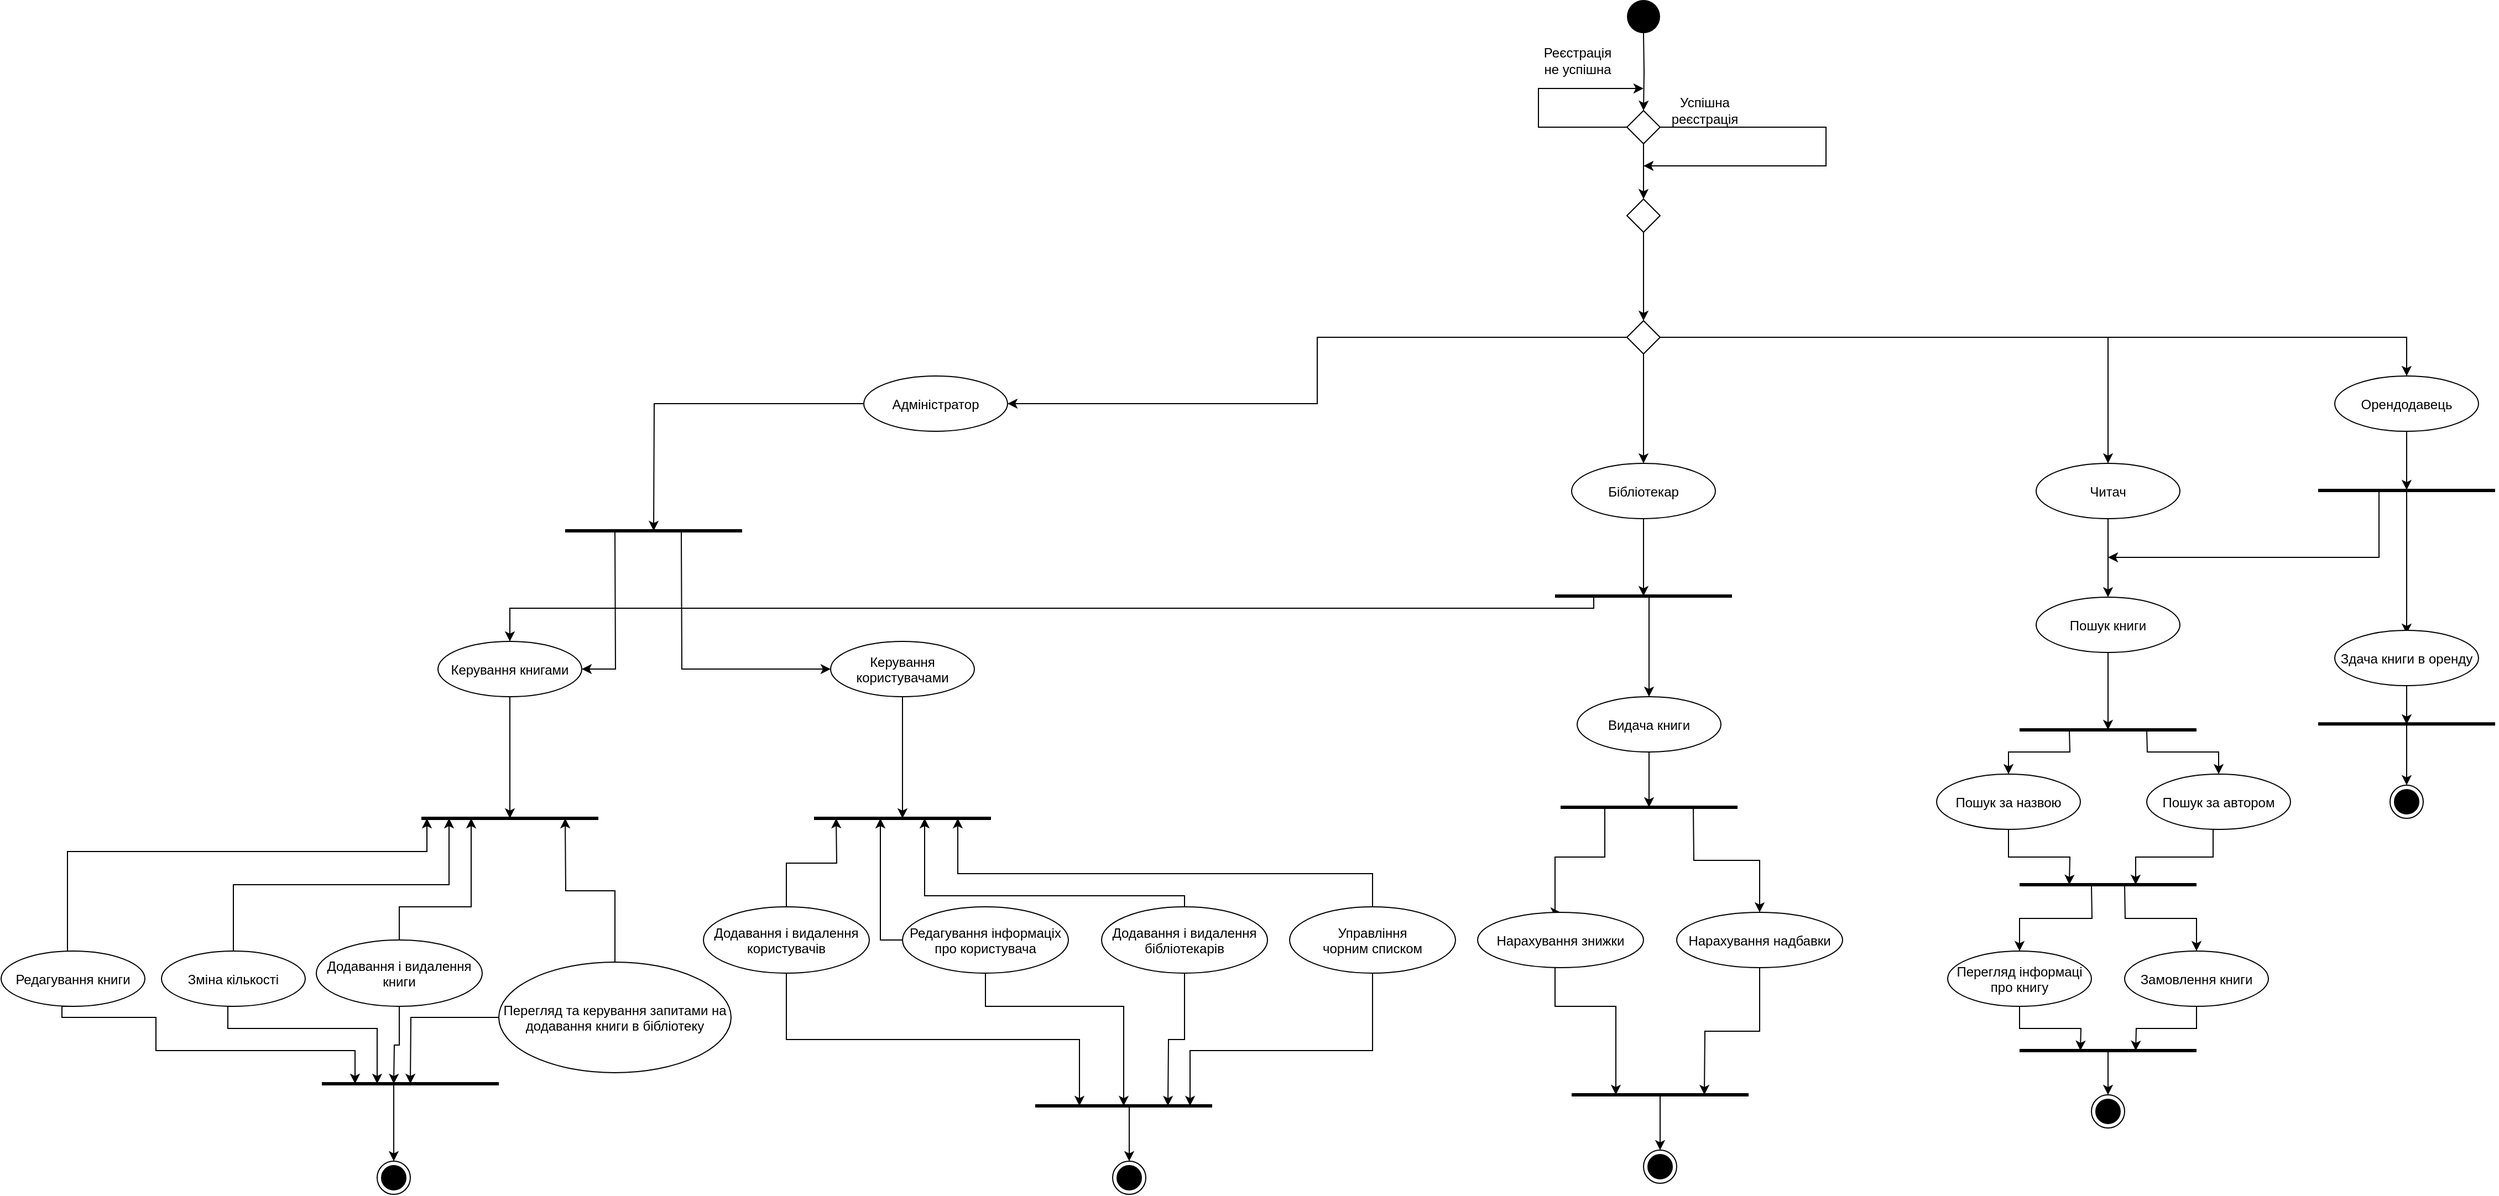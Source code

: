 <mxfile version="14.6.6" type="github">
  <diagram name="Page-1" id="0783ab3e-0a74-02c8-0abd-f7b4e66b4bec">
    <mxGraphModel dx="2352" dy="628" grid="1" gridSize="10" guides="1" tooltips="1" connect="1" arrows="1" fold="1" page="1" pageScale="1" pageWidth="850" pageHeight="1100" background="#ffffff" math="0" shadow="0">
      <root>
        <mxCell id="0" />
        <mxCell id="1" parent="0" />
        <mxCell id="RjI8-vBlAIj9xvnyYSEU-3" style="edgeStyle=orthogonalEdgeStyle;rounded=0;orthogonalLoop=1;jettySize=auto;html=1;entryX=0.5;entryY=0;entryDx=0;entryDy=0;" edge="1" parent="1" target="RjI8-vBlAIj9xvnyYSEU-2">
          <mxGeometry relative="1" as="geometry">
            <mxPoint x="425" y="40" as="sourcePoint" />
          </mxGeometry>
        </mxCell>
        <mxCell id="RjI8-vBlAIj9xvnyYSEU-6" style="edgeStyle=orthogonalEdgeStyle;rounded=0;orthogonalLoop=1;jettySize=auto;html=1;entryX=0.5;entryY=0;entryDx=0;entryDy=0;" edge="1" parent="1" source="RjI8-vBlAIj9xvnyYSEU-2" target="RjI8-vBlAIj9xvnyYSEU-5">
          <mxGeometry relative="1" as="geometry" />
        </mxCell>
        <mxCell id="RjI8-vBlAIj9xvnyYSEU-7" style="edgeStyle=orthogonalEdgeStyle;rounded=0;orthogonalLoop=1;jettySize=auto;html=1;" edge="1" parent="1" source="RjI8-vBlAIj9xvnyYSEU-2">
          <mxGeometry relative="1" as="geometry">
            <mxPoint x="425" y="160" as="targetPoint" />
            <Array as="points">
              <mxPoint x="590" y="125" />
              <mxPoint x="590" y="160" />
            </Array>
          </mxGeometry>
        </mxCell>
        <mxCell id="RjI8-vBlAIj9xvnyYSEU-10" style="edgeStyle=orthogonalEdgeStyle;rounded=0;orthogonalLoop=1;jettySize=auto;html=1;" edge="1" parent="1" source="RjI8-vBlAIj9xvnyYSEU-2">
          <mxGeometry relative="1" as="geometry">
            <mxPoint x="425" y="90" as="targetPoint" />
            <Array as="points">
              <mxPoint x="330" y="125" />
              <mxPoint x="330" y="90" />
            </Array>
          </mxGeometry>
        </mxCell>
        <mxCell id="RjI8-vBlAIj9xvnyYSEU-2" value="" style="rhombus;" vertex="1" parent="1">
          <mxGeometry x="410" y="110" width="30" height="30" as="geometry" />
        </mxCell>
        <mxCell id="RjI8-vBlAIj9xvnyYSEU-8" style="edgeStyle=orthogonalEdgeStyle;rounded=0;orthogonalLoop=1;jettySize=auto;html=1;" edge="1" parent="1" source="RjI8-vBlAIj9xvnyYSEU-5">
          <mxGeometry relative="1" as="geometry">
            <mxPoint x="425" y="300" as="targetPoint" />
          </mxGeometry>
        </mxCell>
        <mxCell id="RjI8-vBlAIj9xvnyYSEU-5" value="" style="rhombus;" vertex="1" parent="1">
          <mxGeometry x="410" y="190" width="30" height="30" as="geometry" />
        </mxCell>
        <mxCell id="RjI8-vBlAIj9xvnyYSEU-9" value="Успішна &lt;br&gt;реєстрація" style="text;html=1;align=center;verticalAlign=middle;resizable=0;points=[];autosize=1;strokeColor=none;" vertex="1" parent="1">
          <mxGeometry x="440" y="95" width="80" height="30" as="geometry" />
        </mxCell>
        <mxCell id="RjI8-vBlAIj9xvnyYSEU-11" value="Реєстрація &lt;br&gt;не успішна" style="text;html=1;align=center;verticalAlign=middle;resizable=0;points=[];autosize=1;strokeColor=none;" vertex="1" parent="1">
          <mxGeometry x="325" y="50" width="80" height="30" as="geometry" />
        </mxCell>
        <mxCell id="RjI8-vBlAIj9xvnyYSEU-13" style="edgeStyle=orthogonalEdgeStyle;rounded=0;orthogonalLoop=1;jettySize=auto;html=1;startArrow=classic;startFill=1;endArrow=none;endFill=0;entryX=0;entryY=0.5;entryDx=0;entryDy=0;" edge="1" parent="1" source="RjI8-vBlAIj9xvnyYSEU-12" target="RjI8-vBlAIj9xvnyYSEU-63">
          <mxGeometry relative="1" as="geometry">
            <mxPoint x="360.0" y="300" as="targetPoint" />
          </mxGeometry>
        </mxCell>
        <mxCell id="RjI8-vBlAIj9xvnyYSEU-14" style="edgeStyle=orthogonalEdgeStyle;rounded=0;orthogonalLoop=1;jettySize=auto;html=1;startArrow=none;startFill=0;endArrow=classic;endFill=1;" edge="1" parent="1" source="RjI8-vBlAIj9xvnyYSEU-12">
          <mxGeometry relative="1" as="geometry">
            <mxPoint x="-470" y="490" as="targetPoint" />
          </mxGeometry>
        </mxCell>
        <mxCell id="RjI8-vBlAIj9xvnyYSEU-12" value="Адміністратор" style="ellipse;" vertex="1" parent="1">
          <mxGeometry x="-280" y="350" width="130" height="50" as="geometry" />
        </mxCell>
        <mxCell id="RjI8-vBlAIj9xvnyYSEU-15" value="" style="endArrow=none;startArrow=none;endFill=0;startFill=0;endSize=8;html=1;verticalAlign=bottom;labelBackgroundColor=none;strokeWidth=3;" edge="1" parent="1">
          <mxGeometry width="160" relative="1" as="geometry">
            <mxPoint x="-550.0" y="490" as="sourcePoint" />
            <mxPoint x="-390" y="490" as="targetPoint" />
          </mxGeometry>
        </mxCell>
        <mxCell id="RjI8-vBlAIj9xvnyYSEU-18" style="edgeStyle=orthogonalEdgeStyle;rounded=0;orthogonalLoop=1;jettySize=auto;html=1;startArrow=classic;startFill=1;endArrow=none;endFill=0;" edge="1" parent="1" source="RjI8-vBlAIj9xvnyYSEU-16">
          <mxGeometry relative="1" as="geometry">
            <mxPoint x="-505" y="490" as="targetPoint" />
          </mxGeometry>
        </mxCell>
        <mxCell id="RjI8-vBlAIj9xvnyYSEU-22" style="edgeStyle=orthogonalEdgeStyle;rounded=0;orthogonalLoop=1;jettySize=auto;html=1;startArrow=none;startFill=0;endArrow=classic;endFill=1;" edge="1" parent="1" source="RjI8-vBlAIj9xvnyYSEU-16">
          <mxGeometry relative="1" as="geometry">
            <mxPoint x="-600" y="750" as="targetPoint" />
          </mxGeometry>
        </mxCell>
        <mxCell id="RjI8-vBlAIj9xvnyYSEU-59" style="edgeStyle=orthogonalEdgeStyle;rounded=0;orthogonalLoop=1;jettySize=auto;html=1;startArrow=classic;startFill=1;endArrow=none;endFill=0;" edge="1" parent="1" source="RjI8-vBlAIj9xvnyYSEU-16">
          <mxGeometry relative="1" as="geometry">
            <mxPoint x="380" y="550" as="targetPoint" />
            <Array as="points">
              <mxPoint x="-600" y="560" />
              <mxPoint x="380" y="560" />
            </Array>
          </mxGeometry>
        </mxCell>
        <mxCell id="RjI8-vBlAIj9xvnyYSEU-16" value="Керування книгами" style="ellipse;" vertex="1" parent="1">
          <mxGeometry x="-665" y="590" width="130" height="50" as="geometry" />
        </mxCell>
        <mxCell id="RjI8-vBlAIj9xvnyYSEU-19" style="edgeStyle=orthogonalEdgeStyle;rounded=0;orthogonalLoop=1;jettySize=auto;html=1;startArrow=classic;startFill=1;endArrow=none;endFill=0;" edge="1" parent="1" source="RjI8-vBlAIj9xvnyYSEU-17">
          <mxGeometry relative="1" as="geometry">
            <mxPoint x="-445" y="490" as="targetPoint" />
          </mxGeometry>
        </mxCell>
        <mxCell id="RjI8-vBlAIj9xvnyYSEU-23" style="edgeStyle=orthogonalEdgeStyle;rounded=0;orthogonalLoop=1;jettySize=auto;html=1;startArrow=none;startFill=0;endArrow=classic;endFill=1;" edge="1" parent="1" source="RjI8-vBlAIj9xvnyYSEU-17">
          <mxGeometry relative="1" as="geometry">
            <mxPoint x="-245.0" y="750" as="targetPoint" />
          </mxGeometry>
        </mxCell>
        <mxCell id="RjI8-vBlAIj9xvnyYSEU-17" value="Керування &#xa;користувачами" style="ellipse;" vertex="1" parent="1">
          <mxGeometry x="-310" y="590" width="130" height="50" as="geometry" />
        </mxCell>
        <mxCell id="RjI8-vBlAIj9xvnyYSEU-20" value="" style="endArrow=none;startArrow=none;endFill=0;startFill=0;endSize=8;html=1;verticalAlign=bottom;labelBackgroundColor=none;strokeWidth=3;" edge="1" parent="1">
          <mxGeometry width="160" relative="1" as="geometry">
            <mxPoint x="-680" y="750" as="sourcePoint" />
            <mxPoint x="-520" y="750" as="targetPoint" />
          </mxGeometry>
        </mxCell>
        <mxCell id="RjI8-vBlAIj9xvnyYSEU-21" value="" style="endArrow=none;startArrow=none;endFill=0;startFill=0;endSize=8;html=1;verticalAlign=bottom;labelBackgroundColor=none;strokeWidth=3;" edge="1" parent="1">
          <mxGeometry width="160" relative="1" as="geometry">
            <mxPoint x="-325" y="750" as="sourcePoint" />
            <mxPoint x="-165" y="750" as="targetPoint" />
          </mxGeometry>
        </mxCell>
        <mxCell id="RjI8-vBlAIj9xvnyYSEU-30" style="edgeStyle=orthogonalEdgeStyle;rounded=0;orthogonalLoop=1;jettySize=auto;html=1;startArrow=none;startFill=0;endArrow=classic;endFill=1;" edge="1" parent="1" source="RjI8-vBlAIj9xvnyYSEU-24">
          <mxGeometry relative="1" as="geometry">
            <mxPoint x="-655" y="750" as="targetPoint" />
            <Array as="points">
              <mxPoint x="-850" y="810" />
              <mxPoint x="-655" y="810" />
              <mxPoint x="-655" y="750" />
            </Array>
          </mxGeometry>
        </mxCell>
        <mxCell id="RjI8-vBlAIj9xvnyYSEU-43" style="edgeStyle=orthogonalEdgeStyle;rounded=0;orthogonalLoop=1;jettySize=auto;html=1;startArrow=none;startFill=0;endArrow=classic;endFill=1;exitX=0.5;exitY=1;exitDx=0;exitDy=0;" edge="1" parent="1" source="RjI8-vBlAIj9xvnyYSEU-24">
          <mxGeometry relative="1" as="geometry">
            <mxPoint x="-720" y="990" as="targetPoint" />
            <mxPoint x="-855" y="810" as="sourcePoint" />
            <Array as="points">
              <mxPoint x="-855" y="920" />
              <mxPoint x="-855" y="940" />
              <mxPoint x="-720" y="940" />
            </Array>
          </mxGeometry>
        </mxCell>
        <mxCell id="RjI8-vBlAIj9xvnyYSEU-24" value="Зміна кількості" style="ellipse;" vertex="1" parent="1">
          <mxGeometry x="-915" y="870" width="130" height="50" as="geometry" />
        </mxCell>
        <mxCell id="RjI8-vBlAIj9xvnyYSEU-29" style="edgeStyle=orthogonalEdgeStyle;rounded=0;orthogonalLoop=1;jettySize=auto;html=1;startArrow=none;startFill=0;endArrow=classic;endFill=1;" edge="1" parent="1" source="RjI8-vBlAIj9xvnyYSEU-25">
          <mxGeometry relative="1" as="geometry">
            <mxPoint x="-635" y="750" as="targetPoint" />
            <Array as="points">
              <mxPoint x="-700" y="830" />
              <mxPoint x="-635" y="830" />
            </Array>
          </mxGeometry>
        </mxCell>
        <mxCell id="RjI8-vBlAIj9xvnyYSEU-42" style="edgeStyle=orthogonalEdgeStyle;rounded=0;orthogonalLoop=1;jettySize=auto;html=1;startArrow=none;startFill=0;endArrow=classic;endFill=1;exitX=0.5;exitY=1;exitDx=0;exitDy=0;" edge="1" parent="1" source="RjI8-vBlAIj9xvnyYSEU-25">
          <mxGeometry relative="1" as="geometry">
            <mxPoint x="-705.0" y="990" as="targetPoint" />
            <mxPoint x="-705.0" y="810" as="sourcePoint" />
          </mxGeometry>
        </mxCell>
        <mxCell id="RjI8-vBlAIj9xvnyYSEU-25" value="Додавання і видалення&#xa;книги" style="ellipse;" vertex="1" parent="1">
          <mxGeometry x="-775" y="860" width="150" height="60" as="geometry" />
        </mxCell>
        <mxCell id="RjI8-vBlAIj9xvnyYSEU-28" style="edgeStyle=orthogonalEdgeStyle;rounded=0;orthogonalLoop=1;jettySize=auto;html=1;startArrow=none;startFill=0;endArrow=classic;endFill=1;" edge="1" parent="1" source="RjI8-vBlAIj9xvnyYSEU-26">
          <mxGeometry relative="1" as="geometry">
            <mxPoint x="-550" y="750" as="targetPoint" />
          </mxGeometry>
        </mxCell>
        <mxCell id="RjI8-vBlAIj9xvnyYSEU-41" style="edgeStyle=orthogonalEdgeStyle;rounded=0;orthogonalLoop=1;jettySize=auto;html=1;startArrow=none;startFill=0;endArrow=classic;endFill=1;exitX=0;exitY=0.5;exitDx=0;exitDy=0;" edge="1" parent="1" source="RjI8-vBlAIj9xvnyYSEU-26">
          <mxGeometry relative="1" as="geometry">
            <mxPoint x="-690" y="990" as="targetPoint" />
            <mxPoint x="-615" y="820" as="sourcePoint" />
          </mxGeometry>
        </mxCell>
        <mxCell id="RjI8-vBlAIj9xvnyYSEU-26" value="Перегляд та керування запитами на &#xa;додавання книги в бібліотеку" style="ellipse;" vertex="1" parent="1">
          <mxGeometry x="-610" y="880" width="210" height="100" as="geometry" />
        </mxCell>
        <mxCell id="RjI8-vBlAIj9xvnyYSEU-31" style="edgeStyle=orthogonalEdgeStyle;rounded=0;orthogonalLoop=1;jettySize=auto;html=1;startArrow=none;startFill=0;endArrow=classic;endFill=1;" edge="1" parent="1">
          <mxGeometry relative="1" as="geometry">
            <mxPoint x="-675" y="750" as="targetPoint" />
            <mxPoint x="-1000" y="870.0" as="sourcePoint" />
            <Array as="points">
              <mxPoint x="-1000" y="780" />
              <mxPoint x="-675" y="780" />
            </Array>
          </mxGeometry>
        </mxCell>
        <mxCell id="RjI8-vBlAIj9xvnyYSEU-44" style="edgeStyle=orthogonalEdgeStyle;rounded=0;orthogonalLoop=1;jettySize=auto;html=1;startArrow=none;startFill=0;endArrow=classic;endFill=1;exitX=0.5;exitY=1;exitDx=0;exitDy=0;" edge="1" parent="1" source="RjI8-vBlAIj9xvnyYSEU-27">
          <mxGeometry relative="1" as="geometry">
            <mxPoint x="-740" y="990" as="targetPoint" />
            <mxPoint x="-1005" y="810.0" as="sourcePoint" />
            <Array as="points">
              <mxPoint x="-1005" y="920" />
              <mxPoint x="-1005" y="930" />
              <mxPoint x="-920" y="930" />
              <mxPoint x="-920" y="960" />
              <mxPoint x="-740" y="960" />
            </Array>
          </mxGeometry>
        </mxCell>
        <mxCell id="RjI8-vBlAIj9xvnyYSEU-27" value="Редагування книги" style="ellipse;" vertex="1" parent="1">
          <mxGeometry x="-1060" y="870" width="130" height="50" as="geometry" />
        </mxCell>
        <mxCell id="RjI8-vBlAIj9xvnyYSEU-36" style="edgeStyle=orthogonalEdgeStyle;rounded=0;orthogonalLoop=1;jettySize=auto;html=1;startArrow=none;startFill=0;endArrow=classic;endFill=1;" edge="1" parent="1" source="RjI8-vBlAIj9xvnyYSEU-32">
          <mxGeometry relative="1" as="geometry">
            <mxPoint x="-305" y="750.0" as="targetPoint" />
          </mxGeometry>
        </mxCell>
        <mxCell id="RjI8-vBlAIj9xvnyYSEU-49" style="edgeStyle=orthogonalEdgeStyle;rounded=0;orthogonalLoop=1;jettySize=auto;html=1;startArrow=none;startFill=0;endArrow=classic;endFill=1;exitX=0.5;exitY=1;exitDx=0;exitDy=0;" edge="1" parent="1" source="RjI8-vBlAIj9xvnyYSEU-32">
          <mxGeometry relative="1" as="geometry">
            <mxPoint x="-85" y="1010" as="targetPoint" />
            <mxPoint x="-350" y="800" as="sourcePoint" />
            <Array as="points">
              <mxPoint x="-350" y="950" />
              <mxPoint x="-85" y="950" />
            </Array>
          </mxGeometry>
        </mxCell>
        <mxCell id="RjI8-vBlAIj9xvnyYSEU-32" value="Додавання і видалення&#xa;користувачів" style="ellipse;" vertex="1" parent="1">
          <mxGeometry x="-425" y="830" width="150" height="60" as="geometry" />
        </mxCell>
        <mxCell id="RjI8-vBlAIj9xvnyYSEU-37" style="edgeStyle=orthogonalEdgeStyle;rounded=0;orthogonalLoop=1;jettySize=auto;html=1;startArrow=none;startFill=0;endArrow=classic;endFill=1;" edge="1" parent="1" source="RjI8-vBlAIj9xvnyYSEU-33">
          <mxGeometry relative="1" as="geometry">
            <mxPoint x="-265" y="750" as="targetPoint" />
            <Array as="points">
              <mxPoint x="-265" y="860" />
              <mxPoint x="-265" y="750" />
            </Array>
          </mxGeometry>
        </mxCell>
        <mxCell id="RjI8-vBlAIj9xvnyYSEU-48" style="edgeStyle=orthogonalEdgeStyle;rounded=0;orthogonalLoop=1;jettySize=auto;html=1;startArrow=none;startFill=0;endArrow=classic;endFill=1;exitX=0.5;exitY=1;exitDx=0;exitDy=0;" edge="1" parent="1" source="RjI8-vBlAIj9xvnyYSEU-33">
          <mxGeometry relative="1" as="geometry">
            <mxPoint x="-45.0" y="1010" as="targetPoint" />
            <mxPoint x="-170" y="800" as="sourcePoint" />
            <Array as="points">
              <mxPoint x="-170" y="920" />
              <mxPoint x="-45" y="920" />
            </Array>
          </mxGeometry>
        </mxCell>
        <mxCell id="RjI8-vBlAIj9xvnyYSEU-33" value="Редагування інформаціх &#xa;про користувача" style="ellipse;" vertex="1" parent="1">
          <mxGeometry x="-245" y="830" width="150" height="60" as="geometry" />
        </mxCell>
        <mxCell id="RjI8-vBlAIj9xvnyYSEU-38" style="edgeStyle=orthogonalEdgeStyle;rounded=0;orthogonalLoop=1;jettySize=auto;html=1;exitX=0.5;exitY=0;exitDx=0;exitDy=0;startArrow=none;startFill=0;endArrow=classic;endFill=1;" edge="1" parent="1" source="RjI8-vBlAIj9xvnyYSEU-34">
          <mxGeometry relative="1" as="geometry">
            <mxPoint x="-225" y="750" as="targetPoint" />
            <Array as="points">
              <mxPoint x="10" y="820" />
              <mxPoint x="-225" y="820" />
            </Array>
          </mxGeometry>
        </mxCell>
        <mxCell id="RjI8-vBlAIj9xvnyYSEU-47" style="edgeStyle=orthogonalEdgeStyle;rounded=0;orthogonalLoop=1;jettySize=auto;html=1;startArrow=none;startFill=0;endArrow=classic;endFill=1;" edge="1" parent="1" source="RjI8-vBlAIj9xvnyYSEU-34">
          <mxGeometry relative="1" as="geometry">
            <mxPoint x="-5.0" y="1010" as="targetPoint" />
            <mxPoint x="10" y="800" as="sourcePoint" />
          </mxGeometry>
        </mxCell>
        <mxCell id="RjI8-vBlAIj9xvnyYSEU-34" value="Додавання і видалення&#xa;бібліотекарів" style="ellipse;" vertex="1" parent="1">
          <mxGeometry x="-65" y="830" width="150" height="60" as="geometry" />
        </mxCell>
        <mxCell id="RjI8-vBlAIj9xvnyYSEU-39" style="edgeStyle=orthogonalEdgeStyle;rounded=0;orthogonalLoop=1;jettySize=auto;html=1;exitX=0.5;exitY=0;exitDx=0;exitDy=0;startArrow=none;startFill=0;endArrow=classic;endFill=1;" edge="1" parent="1" source="RjI8-vBlAIj9xvnyYSEU-35">
          <mxGeometry relative="1" as="geometry">
            <mxPoint x="-195" y="750" as="targetPoint" />
            <Array as="points">
              <mxPoint x="180" y="800" />
              <mxPoint x="-195" y="800" />
            </Array>
          </mxGeometry>
        </mxCell>
        <mxCell id="RjI8-vBlAIj9xvnyYSEU-46" style="edgeStyle=orthogonalEdgeStyle;rounded=0;orthogonalLoop=1;jettySize=auto;html=1;startArrow=none;startFill=0;endArrow=classic;endFill=1;" edge="1" parent="1">
          <mxGeometry relative="1" as="geometry">
            <mxPoint x="15" y="1010" as="targetPoint" />
            <mxPoint x="180" y="800" as="sourcePoint" />
            <Array as="points">
              <mxPoint x="180" y="960" />
              <mxPoint x="15" y="960" />
              <mxPoint x="15" y="1010" />
            </Array>
          </mxGeometry>
        </mxCell>
        <mxCell id="RjI8-vBlAIj9xvnyYSEU-35" value="Управління&#xa;чорним списком" style="ellipse;" vertex="1" parent="1">
          <mxGeometry x="105" y="830" width="150" height="60" as="geometry" />
        </mxCell>
        <mxCell id="RjI8-vBlAIj9xvnyYSEU-40" value="" style="endArrow=none;startArrow=none;endFill=0;startFill=0;endSize=8;html=1;verticalAlign=bottom;labelBackgroundColor=none;strokeWidth=3;" edge="1" parent="1">
          <mxGeometry width="160" relative="1" as="geometry">
            <mxPoint x="-770" y="990.0" as="sourcePoint" />
            <mxPoint x="-610" y="990.0" as="targetPoint" />
          </mxGeometry>
        </mxCell>
        <mxCell id="RjI8-vBlAIj9xvnyYSEU-45" value="" style="endArrow=none;startArrow=none;endFill=0;startFill=0;endSize=8;html=1;verticalAlign=bottom;labelBackgroundColor=none;strokeWidth=3;" edge="1" parent="1">
          <mxGeometry width="160" relative="1" as="geometry">
            <mxPoint x="-125" y="1010" as="sourcePoint" />
            <mxPoint x="35" y="1010" as="targetPoint" />
          </mxGeometry>
        </mxCell>
        <mxCell id="RjI8-vBlAIj9xvnyYSEU-50" value="" style="ellipse;fillColor=#000000;strokeColor=none;" vertex="1" parent="1">
          <mxGeometry x="410" y="10" width="30" height="30" as="geometry" />
        </mxCell>
        <mxCell id="RjI8-vBlAIj9xvnyYSEU-62" style="edgeStyle=orthogonalEdgeStyle;rounded=0;orthogonalLoop=1;jettySize=auto;html=1;startArrow=classic;startFill=1;endArrow=none;endFill=0;" edge="1" parent="1" source="RjI8-vBlAIj9xvnyYSEU-51">
          <mxGeometry relative="1" as="geometry">
            <mxPoint x="-705" y="990" as="targetPoint" />
          </mxGeometry>
        </mxCell>
        <mxCell id="RjI8-vBlAIj9xvnyYSEU-51" value="" style="ellipse;html=1;shape=endState;fillColor=#000000;strokeColor=#000000;" vertex="1" parent="1">
          <mxGeometry x="-720" y="1060" width="30" height="30" as="geometry" />
        </mxCell>
        <mxCell id="RjI8-vBlAIj9xvnyYSEU-61" style="edgeStyle=orthogonalEdgeStyle;rounded=0;orthogonalLoop=1;jettySize=auto;html=1;startArrow=classic;startFill=1;endArrow=none;endFill=0;" edge="1" parent="1" source="RjI8-vBlAIj9xvnyYSEU-52">
          <mxGeometry relative="1" as="geometry">
            <mxPoint x="-40" y="1010" as="targetPoint" />
          </mxGeometry>
        </mxCell>
        <mxCell id="RjI8-vBlAIj9xvnyYSEU-52" value="" style="ellipse;html=1;shape=endState;fillColor=#000000;strokeColor=#000000;" vertex="1" parent="1">
          <mxGeometry x="-55" y="1060" width="30" height="30" as="geometry" />
        </mxCell>
        <mxCell id="RjI8-vBlAIj9xvnyYSEU-58" style="edgeStyle=orthogonalEdgeStyle;rounded=0;orthogonalLoop=1;jettySize=auto;html=1;startArrow=none;startFill=0;endArrow=classic;endFill=1;" edge="1" parent="1" source="RjI8-vBlAIj9xvnyYSEU-55">
          <mxGeometry relative="1" as="geometry">
            <mxPoint x="425" y="549" as="targetPoint" />
          </mxGeometry>
        </mxCell>
        <mxCell id="RjI8-vBlAIj9xvnyYSEU-60" style="edgeStyle=orthogonalEdgeStyle;rounded=0;orthogonalLoop=1;jettySize=auto;html=1;startArrow=classic;startFill=1;endArrow=none;endFill=0;entryX=0.5;entryY=1;entryDx=0;entryDy=0;" edge="1" parent="1" source="RjI8-vBlAIj9xvnyYSEU-55" target="RjI8-vBlAIj9xvnyYSEU-63">
          <mxGeometry relative="1" as="geometry">
            <mxPoint x="445" y="300" as="targetPoint" />
          </mxGeometry>
        </mxCell>
        <mxCell id="RjI8-vBlAIj9xvnyYSEU-55" value="Бібліотекар" style="ellipse;" vertex="1" parent="1">
          <mxGeometry x="360" y="429" width="130" height="50" as="geometry" />
        </mxCell>
        <mxCell id="RjI8-vBlAIj9xvnyYSEU-57" value="" style="endArrow=none;startArrow=none;endFill=0;startFill=0;endSize=8;html=1;verticalAlign=bottom;labelBackgroundColor=none;strokeWidth=3;" edge="1" parent="1">
          <mxGeometry width="160" relative="1" as="geometry">
            <mxPoint x="345" y="549" as="sourcePoint" />
            <mxPoint x="505" y="549" as="targetPoint" />
          </mxGeometry>
        </mxCell>
        <mxCell id="RjI8-vBlAIj9xvnyYSEU-80" style="edgeStyle=orthogonalEdgeStyle;rounded=0;orthogonalLoop=1;jettySize=auto;html=1;startArrow=none;startFill=0;endArrow=classic;endFill=1;" edge="1" parent="1" source="RjI8-vBlAIj9xvnyYSEU-63" target="RjI8-vBlAIj9xvnyYSEU-79">
          <mxGeometry relative="1" as="geometry" />
        </mxCell>
        <mxCell id="RjI8-vBlAIj9xvnyYSEU-104" style="edgeStyle=orthogonalEdgeStyle;rounded=0;orthogonalLoop=1;jettySize=auto;html=1;entryX=0.5;entryY=0;entryDx=0;entryDy=0;startArrow=none;startFill=0;endArrow=classic;endFill=1;" edge="1" parent="1" source="RjI8-vBlAIj9xvnyYSEU-63" target="RjI8-vBlAIj9xvnyYSEU-102">
          <mxGeometry relative="1" as="geometry" />
        </mxCell>
        <mxCell id="RjI8-vBlAIj9xvnyYSEU-63" value="" style="rhombus;" vertex="1" parent="1">
          <mxGeometry x="410" y="300" width="30" height="30" as="geometry" />
        </mxCell>
        <mxCell id="RjI8-vBlAIj9xvnyYSEU-65" style="edgeStyle=orthogonalEdgeStyle;rounded=0;orthogonalLoop=1;jettySize=auto;html=1;startArrow=classic;startFill=1;endArrow=none;endFill=0;" edge="1" parent="1" source="RjI8-vBlAIj9xvnyYSEU-64">
          <mxGeometry relative="1" as="geometry">
            <mxPoint x="390" y="550" as="targetPoint" />
            <Array as="points">
              <mxPoint x="430" y="550" />
            </Array>
          </mxGeometry>
        </mxCell>
        <mxCell id="RjI8-vBlAIj9xvnyYSEU-70" style="edgeStyle=orthogonalEdgeStyle;rounded=0;orthogonalLoop=1;jettySize=auto;html=1;startArrow=none;startFill=0;endArrow=classic;endFill=1;" edge="1" parent="1" source="RjI8-vBlAIj9xvnyYSEU-64">
          <mxGeometry relative="1" as="geometry">
            <mxPoint x="430" y="740" as="targetPoint" />
          </mxGeometry>
        </mxCell>
        <mxCell id="RjI8-vBlAIj9xvnyYSEU-64" value="Видача книги" style="ellipse;" vertex="1" parent="1">
          <mxGeometry x="365" y="640" width="130" height="50" as="geometry" />
        </mxCell>
        <mxCell id="RjI8-vBlAIj9xvnyYSEU-66" value="" style="endArrow=none;startArrow=none;endFill=0;startFill=0;endSize=8;html=1;verticalAlign=bottom;labelBackgroundColor=none;strokeWidth=3;" edge="1" parent="1">
          <mxGeometry width="160" relative="1" as="geometry">
            <mxPoint x="350" y="740" as="sourcePoint" />
            <mxPoint x="510" y="740" as="targetPoint" />
          </mxGeometry>
        </mxCell>
        <mxCell id="RjI8-vBlAIj9xvnyYSEU-68" style="edgeStyle=orthogonalEdgeStyle;rounded=0;orthogonalLoop=1;jettySize=auto;html=1;startArrow=classic;startFill=1;endArrow=none;endFill=0;" edge="1" parent="1" source="RjI8-vBlAIj9xvnyYSEU-67">
          <mxGeometry relative="1" as="geometry">
            <mxPoint x="470" y="740" as="targetPoint" />
          </mxGeometry>
        </mxCell>
        <mxCell id="RjI8-vBlAIj9xvnyYSEU-74" style="edgeStyle=orthogonalEdgeStyle;rounded=0;orthogonalLoop=1;jettySize=auto;html=1;startArrow=none;startFill=0;endArrow=classic;endFill=1;" edge="1" parent="1" source="RjI8-vBlAIj9xvnyYSEU-67">
          <mxGeometry relative="1" as="geometry">
            <mxPoint x="480" y="1000" as="targetPoint" />
          </mxGeometry>
        </mxCell>
        <mxCell id="RjI8-vBlAIj9xvnyYSEU-67" value="Нарахування надбавки" style="ellipse;" vertex="1" parent="1">
          <mxGeometry x="455" y="835" width="150" height="50" as="geometry" />
        </mxCell>
        <mxCell id="RjI8-vBlAIj9xvnyYSEU-71" style="edgeStyle=orthogonalEdgeStyle;rounded=0;orthogonalLoop=1;jettySize=auto;html=1;startArrow=classic;startFill=1;endArrow=none;endFill=0;exitX=0.5;exitY=0;exitDx=0;exitDy=0;" edge="1" parent="1" source="RjI8-vBlAIj9xvnyYSEU-69">
          <mxGeometry relative="1" as="geometry">
            <mxPoint x="430" y="740" as="targetPoint" />
            <Array as="points">
              <mxPoint x="345" y="785" />
              <mxPoint x="390" y="785" />
              <mxPoint x="390" y="740" />
            </Array>
          </mxGeometry>
        </mxCell>
        <mxCell id="RjI8-vBlAIj9xvnyYSEU-73" style="edgeStyle=orthogonalEdgeStyle;rounded=0;orthogonalLoop=1;jettySize=auto;html=1;startArrow=none;startFill=0;endArrow=classic;endFill=1;" edge="1" parent="1" source="RjI8-vBlAIj9xvnyYSEU-69">
          <mxGeometry relative="1" as="geometry">
            <mxPoint x="400" y="1000" as="targetPoint" />
            <Array as="points">
              <mxPoint x="345" y="920" />
              <mxPoint x="400" y="920" />
            </Array>
          </mxGeometry>
        </mxCell>
        <mxCell id="RjI8-vBlAIj9xvnyYSEU-69" value="Нарахування знижки" style="ellipse;" vertex="1" parent="1">
          <mxGeometry x="275" y="835" width="150" height="50" as="geometry" />
        </mxCell>
        <mxCell id="RjI8-vBlAIj9xvnyYSEU-72" value="" style="endArrow=none;startArrow=none;endFill=0;startFill=0;endSize=8;html=1;verticalAlign=bottom;labelBackgroundColor=none;strokeWidth=3;" edge="1" parent="1">
          <mxGeometry width="160" relative="1" as="geometry">
            <mxPoint x="360" y="1000" as="sourcePoint" />
            <mxPoint x="520" y="1000" as="targetPoint" />
          </mxGeometry>
        </mxCell>
        <mxCell id="RjI8-vBlAIj9xvnyYSEU-76" style="edgeStyle=orthogonalEdgeStyle;rounded=0;orthogonalLoop=1;jettySize=auto;html=1;startArrow=classic;startFill=1;endArrow=none;endFill=0;" edge="1" parent="1" source="RjI8-vBlAIj9xvnyYSEU-75">
          <mxGeometry relative="1" as="geometry">
            <mxPoint x="440" y="1000" as="targetPoint" />
          </mxGeometry>
        </mxCell>
        <mxCell id="RjI8-vBlAIj9xvnyYSEU-75" value="" style="ellipse;html=1;shape=endState;fillColor=#000000;strokeColor=#000000;" vertex="1" parent="1">
          <mxGeometry x="425" y="1050" width="30" height="30" as="geometry" />
        </mxCell>
        <mxCell id="RjI8-vBlAIj9xvnyYSEU-82" style="edgeStyle=orthogonalEdgeStyle;rounded=0;orthogonalLoop=1;jettySize=auto;html=1;entryX=0.5;entryY=0;entryDx=0;entryDy=0;startArrow=none;startFill=0;endArrow=classic;endFill=1;" edge="1" parent="1" source="RjI8-vBlAIj9xvnyYSEU-79" target="RjI8-vBlAIj9xvnyYSEU-81">
          <mxGeometry relative="1" as="geometry" />
        </mxCell>
        <mxCell id="RjI8-vBlAIj9xvnyYSEU-79" value="Читач" style="ellipse;" vertex="1" parent="1">
          <mxGeometry x="780" y="429" width="130" height="50" as="geometry" />
        </mxCell>
        <mxCell id="RjI8-vBlAIj9xvnyYSEU-84" style="edgeStyle=orthogonalEdgeStyle;rounded=0;orthogonalLoop=1;jettySize=auto;html=1;startArrow=none;startFill=0;endArrow=classic;endFill=1;" edge="1" parent="1" source="RjI8-vBlAIj9xvnyYSEU-81">
          <mxGeometry relative="1" as="geometry">
            <mxPoint x="845.0" y="670.0" as="targetPoint" />
          </mxGeometry>
        </mxCell>
        <mxCell id="RjI8-vBlAIj9xvnyYSEU-81" value="Пошук книги" style="ellipse;" vertex="1" parent="1">
          <mxGeometry x="780" y="550" width="130" height="50" as="geometry" />
        </mxCell>
        <mxCell id="RjI8-vBlAIj9xvnyYSEU-83" value="" style="endArrow=none;startArrow=none;endFill=0;startFill=0;endSize=8;html=1;verticalAlign=bottom;labelBackgroundColor=none;strokeWidth=3;" edge="1" parent="1">
          <mxGeometry width="160" relative="1" as="geometry">
            <mxPoint x="765.0" y="670" as="sourcePoint" />
            <mxPoint x="925.0" y="670" as="targetPoint" />
          </mxGeometry>
        </mxCell>
        <mxCell id="RjI8-vBlAIj9xvnyYSEU-87" style="edgeStyle=orthogonalEdgeStyle;rounded=0;orthogonalLoop=1;jettySize=auto;html=1;startArrow=classic;startFill=1;endArrow=none;endFill=0;" edge="1" parent="1" source="RjI8-vBlAIj9xvnyYSEU-85">
          <mxGeometry relative="1" as="geometry">
            <mxPoint x="810" y="670" as="targetPoint" />
          </mxGeometry>
        </mxCell>
        <mxCell id="RjI8-vBlAIj9xvnyYSEU-90" style="edgeStyle=orthogonalEdgeStyle;rounded=0;orthogonalLoop=1;jettySize=auto;html=1;startArrow=none;startFill=0;endArrow=classic;endFill=1;" edge="1" parent="1" source="RjI8-vBlAIj9xvnyYSEU-85">
          <mxGeometry relative="1" as="geometry">
            <mxPoint x="810" y="810" as="targetPoint" />
          </mxGeometry>
        </mxCell>
        <mxCell id="RjI8-vBlAIj9xvnyYSEU-85" value="Пошук за назвою" style="ellipse;" vertex="1" parent="1">
          <mxGeometry x="690" y="710" width="130" height="50" as="geometry" />
        </mxCell>
        <mxCell id="RjI8-vBlAIj9xvnyYSEU-88" style="edgeStyle=orthogonalEdgeStyle;rounded=0;orthogonalLoop=1;jettySize=auto;html=1;startArrow=classic;startFill=1;endArrow=none;endFill=0;" edge="1" parent="1" source="RjI8-vBlAIj9xvnyYSEU-86">
          <mxGeometry relative="1" as="geometry">
            <mxPoint x="880" y="670" as="targetPoint" />
          </mxGeometry>
        </mxCell>
        <mxCell id="RjI8-vBlAIj9xvnyYSEU-91" style="edgeStyle=orthogonalEdgeStyle;rounded=0;orthogonalLoop=1;jettySize=auto;html=1;startArrow=none;startFill=0;endArrow=classic;endFill=1;" edge="1" parent="1" source="RjI8-vBlAIj9xvnyYSEU-86">
          <mxGeometry relative="1" as="geometry">
            <mxPoint x="870" y="810" as="targetPoint" />
            <Array as="points">
              <mxPoint x="940" y="785" />
              <mxPoint x="870" y="785" />
            </Array>
          </mxGeometry>
        </mxCell>
        <mxCell id="RjI8-vBlAIj9xvnyYSEU-86" value="Пошук за автором" style="ellipse;" vertex="1" parent="1">
          <mxGeometry x="880" y="710" width="130" height="50" as="geometry" />
        </mxCell>
        <mxCell id="RjI8-vBlAIj9xvnyYSEU-89" value="" style="endArrow=none;startArrow=none;endFill=0;startFill=0;endSize=8;html=1;verticalAlign=bottom;labelBackgroundColor=none;strokeWidth=3;" edge="1" parent="1">
          <mxGeometry width="160" relative="1" as="geometry">
            <mxPoint x="765.0" y="810" as="sourcePoint" />
            <mxPoint x="925.0" y="810" as="targetPoint" />
          </mxGeometry>
        </mxCell>
        <mxCell id="RjI8-vBlAIj9xvnyYSEU-94" style="edgeStyle=orthogonalEdgeStyle;rounded=0;orthogonalLoop=1;jettySize=auto;html=1;startArrow=classic;startFill=1;endArrow=none;endFill=0;" edge="1" parent="1" source="RjI8-vBlAIj9xvnyYSEU-92">
          <mxGeometry relative="1" as="geometry">
            <mxPoint x="830" y="810" as="targetPoint" />
          </mxGeometry>
        </mxCell>
        <mxCell id="RjI8-vBlAIj9xvnyYSEU-99" style="edgeStyle=orthogonalEdgeStyle;rounded=0;orthogonalLoop=1;jettySize=auto;html=1;startArrow=none;startFill=0;endArrow=classic;endFill=1;" edge="1" parent="1" source="RjI8-vBlAIj9xvnyYSEU-92">
          <mxGeometry relative="1" as="geometry">
            <mxPoint x="820" y="960" as="targetPoint" />
          </mxGeometry>
        </mxCell>
        <mxCell id="RjI8-vBlAIj9xvnyYSEU-92" value="Перегляд інформаці&#xa;про книгу" style="ellipse;" vertex="1" parent="1">
          <mxGeometry x="700" y="870" width="130" height="50" as="geometry" />
        </mxCell>
        <mxCell id="RjI8-vBlAIj9xvnyYSEU-95" style="edgeStyle=orthogonalEdgeStyle;rounded=0;orthogonalLoop=1;jettySize=auto;html=1;startArrow=classic;startFill=1;endArrow=none;endFill=0;" edge="1" parent="1" source="RjI8-vBlAIj9xvnyYSEU-93">
          <mxGeometry relative="1" as="geometry">
            <mxPoint x="860" y="810" as="targetPoint" />
          </mxGeometry>
        </mxCell>
        <mxCell id="RjI8-vBlAIj9xvnyYSEU-98" style="edgeStyle=orthogonalEdgeStyle;rounded=0;orthogonalLoop=1;jettySize=auto;html=1;startArrow=none;startFill=0;endArrow=classic;endFill=1;" edge="1" parent="1" source="RjI8-vBlAIj9xvnyYSEU-93">
          <mxGeometry relative="1" as="geometry">
            <mxPoint x="870" y="960" as="targetPoint" />
          </mxGeometry>
        </mxCell>
        <mxCell id="RjI8-vBlAIj9xvnyYSEU-93" value="Замовлення книги" style="ellipse;" vertex="1" parent="1">
          <mxGeometry x="860" y="870" width="130" height="50" as="geometry" />
        </mxCell>
        <mxCell id="RjI8-vBlAIj9xvnyYSEU-96" value="" style="endArrow=none;startArrow=none;endFill=0;startFill=0;endSize=8;html=1;verticalAlign=bottom;labelBackgroundColor=none;strokeWidth=3;" edge="1" parent="1">
          <mxGeometry width="160" relative="1" as="geometry">
            <mxPoint x="765.0" y="810" as="sourcePoint" />
            <mxPoint x="925.0" y="810" as="targetPoint" />
            <Array as="points">
              <mxPoint x="850" y="810" />
            </Array>
          </mxGeometry>
        </mxCell>
        <mxCell id="RjI8-vBlAIj9xvnyYSEU-97" value="" style="endArrow=none;startArrow=none;endFill=0;startFill=0;endSize=8;html=1;verticalAlign=bottom;labelBackgroundColor=none;strokeWidth=3;" edge="1" parent="1">
          <mxGeometry width="160" relative="1" as="geometry">
            <mxPoint x="765.0" y="960" as="sourcePoint" />
            <mxPoint x="925.0" y="960" as="targetPoint" />
            <Array as="points">
              <mxPoint x="850" y="960" />
            </Array>
          </mxGeometry>
        </mxCell>
        <mxCell id="RjI8-vBlAIj9xvnyYSEU-101" style="edgeStyle=orthogonalEdgeStyle;rounded=0;orthogonalLoop=1;jettySize=auto;html=1;startArrow=classic;startFill=1;endArrow=none;endFill=0;" edge="1" parent="1" source="RjI8-vBlAIj9xvnyYSEU-100">
          <mxGeometry relative="1" as="geometry">
            <mxPoint x="845" y="960" as="targetPoint" />
          </mxGeometry>
        </mxCell>
        <mxCell id="RjI8-vBlAIj9xvnyYSEU-100" value="" style="ellipse;html=1;shape=endState;fillColor=#000000;strokeColor=#000000;" vertex="1" parent="1">
          <mxGeometry x="830" y="1000" width="30" height="30" as="geometry" />
        </mxCell>
        <mxCell id="RjI8-vBlAIj9xvnyYSEU-105" style="edgeStyle=orthogonalEdgeStyle;rounded=0;orthogonalLoop=1;jettySize=auto;html=1;startArrow=none;startFill=0;endArrow=classic;endFill=1;" edge="1" parent="1">
          <mxGeometry relative="1" as="geometry">
            <mxPoint x="845.0" y="514.0" as="targetPoint" />
            <mxPoint x="1090" y="454" as="sourcePoint" />
            <Array as="points">
              <mxPoint x="1090" y="514" />
            </Array>
          </mxGeometry>
        </mxCell>
        <mxCell id="RjI8-vBlAIj9xvnyYSEU-107" style="edgeStyle=orthogonalEdgeStyle;rounded=0;orthogonalLoop=1;jettySize=auto;html=1;startArrow=none;startFill=0;endArrow=classic;endFill=1;exitX=0.5;exitY=1;exitDx=0;exitDy=0;" edge="1" parent="1" source="RjI8-vBlAIj9xvnyYSEU-102">
          <mxGeometry relative="1" as="geometry">
            <mxPoint x="1115" y="453" as="targetPoint" />
            <mxPoint x="1115" y="402" as="sourcePoint" />
          </mxGeometry>
        </mxCell>
        <mxCell id="RjI8-vBlAIj9xvnyYSEU-102" value="Орендодавець" style="ellipse;" vertex="1" parent="1">
          <mxGeometry x="1050" y="350" width="130" height="50" as="geometry" />
        </mxCell>
        <mxCell id="RjI8-vBlAIj9xvnyYSEU-106" value="" style="endArrow=none;startArrow=none;endFill=0;startFill=0;endSize=8;html=1;verticalAlign=bottom;labelBackgroundColor=none;strokeWidth=3;" edge="1" parent="1">
          <mxGeometry width="160" relative="1" as="geometry">
            <mxPoint x="1035.0" y="453.5" as="sourcePoint" />
            <mxPoint x="1195.0" y="453.5" as="targetPoint" />
          </mxGeometry>
        </mxCell>
        <mxCell id="RjI8-vBlAIj9xvnyYSEU-109" style="edgeStyle=orthogonalEdgeStyle;rounded=0;orthogonalLoop=1;jettySize=auto;html=1;startArrow=classic;startFill=1;endArrow=none;endFill=0;" edge="1" parent="1">
          <mxGeometry relative="1" as="geometry">
            <mxPoint x="1115.0" y="453" as="targetPoint" />
            <mxPoint x="1115.0" y="583" as="sourcePoint" />
          </mxGeometry>
        </mxCell>
        <mxCell id="RjI8-vBlAIj9xvnyYSEU-111" style="edgeStyle=orthogonalEdgeStyle;rounded=0;orthogonalLoop=1;jettySize=auto;html=1;startArrow=none;startFill=0;endArrow=classic;endFill=1;exitX=0.5;exitY=1;exitDx=0;exitDy=0;" edge="1" parent="1" source="RjI8-vBlAIj9xvnyYSEU-108">
          <mxGeometry relative="1" as="geometry">
            <mxPoint x="1115" y="665" as="targetPoint" />
            <mxPoint x="1115" y="635" as="sourcePoint" />
          </mxGeometry>
        </mxCell>
        <mxCell id="RjI8-vBlAIj9xvnyYSEU-108" value="Здача книги в оренду" style="ellipse;" vertex="1" parent="1">
          <mxGeometry x="1050" y="580" width="130" height="50" as="geometry" />
        </mxCell>
        <mxCell id="RjI8-vBlAIj9xvnyYSEU-110" value="" style="endArrow=none;startArrow=none;endFill=0;startFill=0;endSize=8;html=1;verticalAlign=bottom;labelBackgroundColor=none;strokeWidth=3;" edge="1" parent="1">
          <mxGeometry width="160" relative="1" as="geometry">
            <mxPoint x="1035.0" y="664.66" as="sourcePoint" />
            <mxPoint x="1195.0" y="664.66" as="targetPoint" />
          </mxGeometry>
        </mxCell>
        <mxCell id="RjI8-vBlAIj9xvnyYSEU-113" style="edgeStyle=orthogonalEdgeStyle;rounded=0;orthogonalLoop=1;jettySize=auto;html=1;startArrow=classic;startFill=1;endArrow=none;endFill=0;" edge="1" parent="1" source="RjI8-vBlAIj9xvnyYSEU-112">
          <mxGeometry relative="1" as="geometry">
            <mxPoint x="1115" y="660" as="targetPoint" />
          </mxGeometry>
        </mxCell>
        <mxCell id="RjI8-vBlAIj9xvnyYSEU-112" value="" style="ellipse;html=1;shape=endState;fillColor=#000000;strokeColor=#000000;" vertex="1" parent="1">
          <mxGeometry x="1100" y="720" width="30" height="30" as="geometry" />
        </mxCell>
      </root>
    </mxGraphModel>
  </diagram>
</mxfile>
